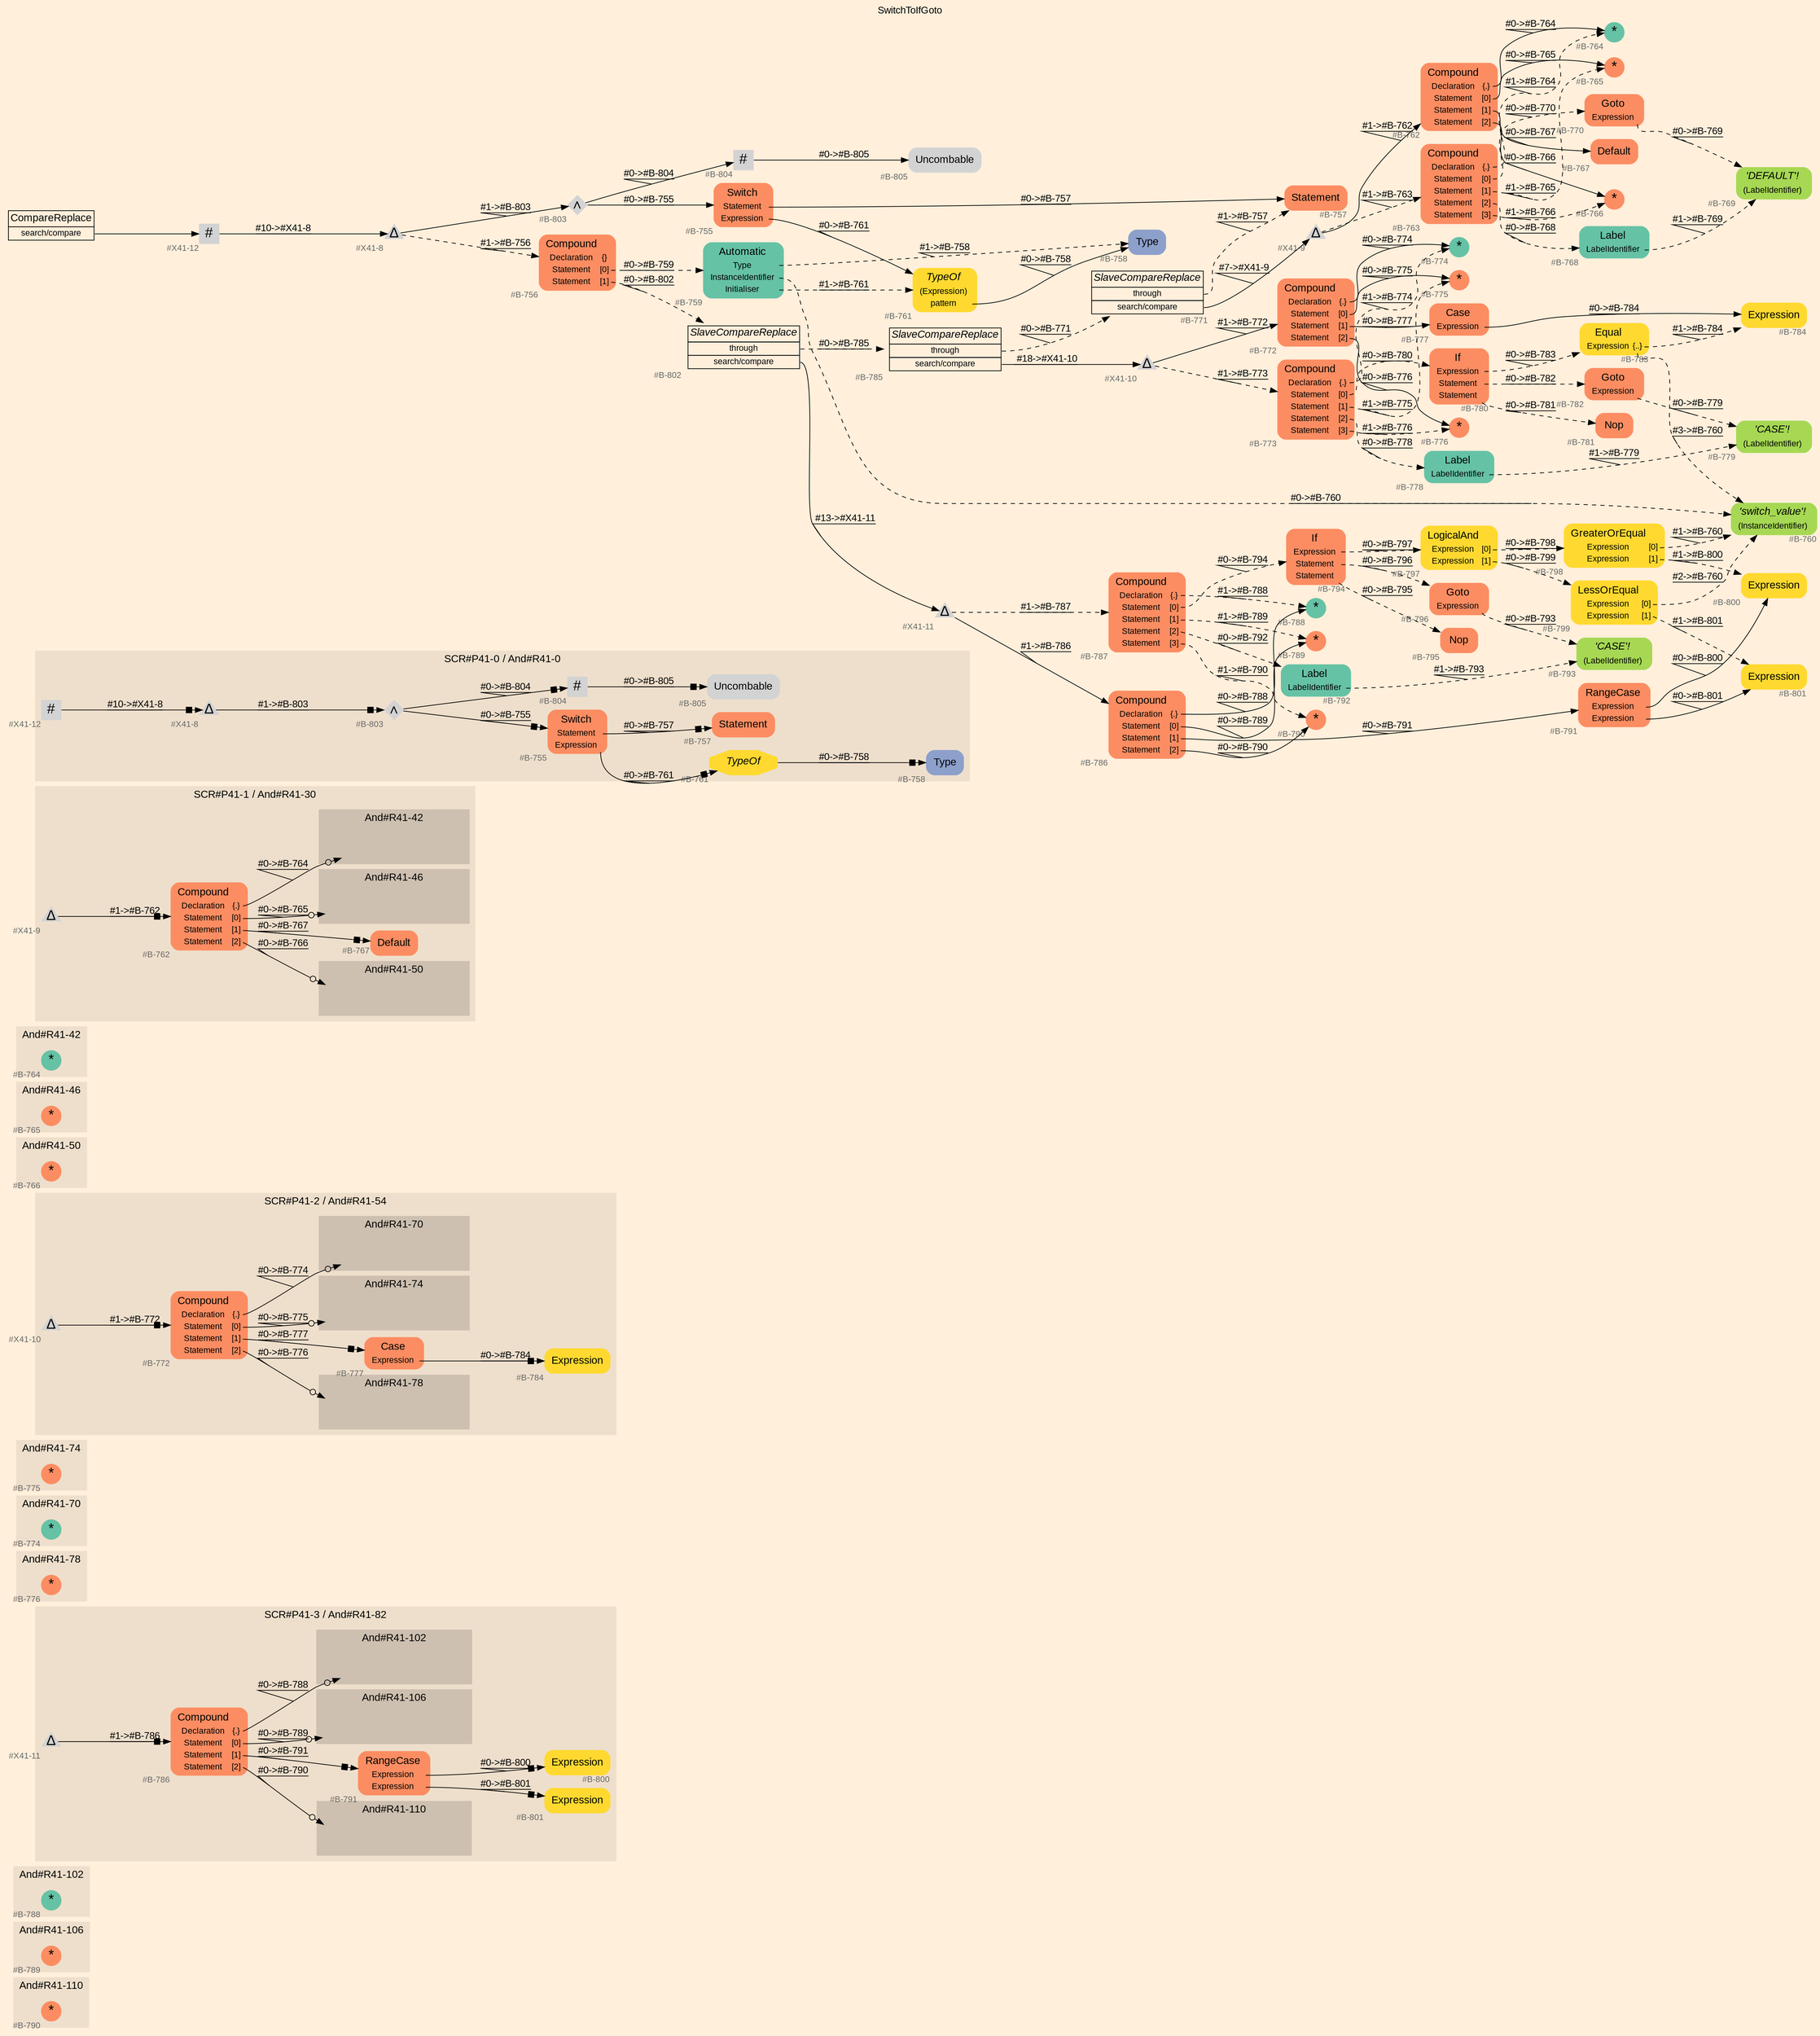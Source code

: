 digraph "SwitchToIfGoto" {
label = "SwitchToIfGoto"
labelloc = t
graph [
    rankdir = "LR"
    ranksep = 0.3
    bgcolor = antiquewhite1
    color = black
    fontcolor = black
    fontname = "Arial"
];
node [
    fontname = "Arial"
];
edge [
    fontname = "Arial"
];

// -------------------- figure And#R41-110 --------------------
// -------- region And#R41-110 ----------
subgraph "clusterAnd#R41-110" {
    label = "And#R41-110"
    style = "filled"
    color = antiquewhite2
    fontsize = "15"
    // -------- block And#R41-110/#B-790 ----------
    "And#R41-110/#B-790" [
        fillcolor = "/set28/2"
        xlabel = "#B-790"
        fontsize = "12"
        fontcolor = grey40
        shape = "circle"
        label = <<FONT COLOR="black" POINT-SIZE="20">*</FONT>>
        style = "filled"
        penwidth = 0.0
        fixedsize = true
        width = 0.4
        height = 0.4
    ];
    
}


// -------------------- figure And#R41-106 --------------------
// -------- region And#R41-106 ----------
subgraph "clusterAnd#R41-106" {
    label = "And#R41-106"
    style = "filled"
    color = antiquewhite2
    fontsize = "15"
    // -------- block And#R41-106/#B-789 ----------
    "And#R41-106/#B-789" [
        fillcolor = "/set28/2"
        xlabel = "#B-789"
        fontsize = "12"
        fontcolor = grey40
        shape = "circle"
        label = <<FONT COLOR="black" POINT-SIZE="20">*</FONT>>
        style = "filled"
        penwidth = 0.0
        fixedsize = true
        width = 0.4
        height = 0.4
    ];
    
}


// -------------------- figure And#R41-102 --------------------
// -------- region And#R41-102 ----------
subgraph "clusterAnd#R41-102" {
    label = "And#R41-102"
    style = "filled"
    color = antiquewhite2
    fontsize = "15"
    // -------- block And#R41-102/#B-788 ----------
    "And#R41-102/#B-788" [
        fillcolor = "/set28/1"
        xlabel = "#B-788"
        fontsize = "12"
        fontcolor = grey40
        shape = "circle"
        label = <<FONT COLOR="black" POINT-SIZE="20">*</FONT>>
        style = "filled"
        penwidth = 0.0
        fixedsize = true
        width = 0.4
        height = 0.4
    ];
    
}


// -------------------- figure And#R41-82 --------------------
// -------- region And#R41-82 ----------
subgraph "clusterAnd#R41-82" {
    label = "SCR#P41-3 / And#R41-82"
    style = "filled"
    color = antiquewhite2
    fontsize = "15"
    // -------- block And#R41-82/#B-786 ----------
    "And#R41-82/#B-786" [
        fillcolor = "/set28/2"
        xlabel = "#B-786"
        fontsize = "12"
        fontcolor = grey40
        shape = "plaintext"
        label = <<TABLE BORDER="0" CELLBORDER="0" CELLSPACING="0">
         <TR><TD><FONT COLOR="black" POINT-SIZE="15">Compound</FONT></TD></TR>
         <TR><TD><FONT COLOR="black" POINT-SIZE="12">Declaration</FONT></TD><TD PORT="port0"><FONT COLOR="black" POINT-SIZE="12">{.}</FONT></TD></TR>
         <TR><TD><FONT COLOR="black" POINT-SIZE="12">Statement</FONT></TD><TD PORT="port1"><FONT COLOR="black" POINT-SIZE="12">[0]</FONT></TD></TR>
         <TR><TD><FONT COLOR="black" POINT-SIZE="12">Statement</FONT></TD><TD PORT="port2"><FONT COLOR="black" POINT-SIZE="12">[1]</FONT></TD></TR>
         <TR><TD><FONT COLOR="black" POINT-SIZE="12">Statement</FONT></TD><TD PORT="port3"><FONT COLOR="black" POINT-SIZE="12">[2]</FONT></TD></TR>
        </TABLE>>
        style = "rounded,filled"
    ];
    
    // -------- block And#R41-82/#B-791 ----------
    "And#R41-82/#B-791" [
        fillcolor = "/set28/2"
        xlabel = "#B-791"
        fontsize = "12"
        fontcolor = grey40
        shape = "plaintext"
        label = <<TABLE BORDER="0" CELLBORDER="0" CELLSPACING="0">
         <TR><TD><FONT COLOR="black" POINT-SIZE="15">RangeCase</FONT></TD></TR>
         <TR><TD><FONT COLOR="black" POINT-SIZE="12">Expression</FONT></TD><TD PORT="port0"></TD></TR>
         <TR><TD><FONT COLOR="black" POINT-SIZE="12">Expression</FONT></TD><TD PORT="port1"></TD></TR>
        </TABLE>>
        style = "rounded,filled"
    ];
    
    // -------- block And#R41-82/#B-800 ----------
    "And#R41-82/#B-800" [
        fillcolor = "/set28/6"
        xlabel = "#B-800"
        fontsize = "12"
        fontcolor = grey40
        shape = "plaintext"
        label = <<TABLE BORDER="0" CELLBORDER="0" CELLSPACING="0">
         <TR><TD><FONT COLOR="black" POINT-SIZE="15">Expression</FONT></TD></TR>
        </TABLE>>
        style = "rounded,filled"
    ];
    
    // -------- block And#R41-82/#B-801 ----------
    "And#R41-82/#B-801" [
        fillcolor = "/set28/6"
        xlabel = "#B-801"
        fontsize = "12"
        fontcolor = grey40
        shape = "plaintext"
        label = <<TABLE BORDER="0" CELLBORDER="0" CELLSPACING="0">
         <TR><TD><FONT COLOR="black" POINT-SIZE="15">Expression</FONT></TD></TR>
        </TABLE>>
        style = "rounded,filled"
    ];
    
    // -------- block And#R41-82/#X41-11 ----------
    "And#R41-82/#X41-11" [
        xlabel = "#X41-11"
        fontsize = "12"
        fontcolor = grey40
        shape = "triangle"
        label = <<FONT COLOR="black" POINT-SIZE="20">Δ</FONT>>
        style = "filled"
        penwidth = 0.0
        fixedsize = true
        width = 0.4
        height = 0.4
    ];
    
    // -------- region And#R41-82/And#R41-102 ----------
    subgraph "clusterAnd#R41-82/And#R41-102" {
        label = "And#R41-102"
        style = "filled"
        color = antiquewhite3
        fontsize = "15"
        // -------- block And#R41-82/And#R41-102/#B-788 ----------
        "And#R41-82/And#R41-102/#B-788" [
            fillcolor = "/set28/1"
            xlabel = "#B-788"
            fontsize = "12"
            fontcolor = grey40
            shape = "none"
            style = "invisible"
        ];
        
    }
    
    // -------- region And#R41-82/And#R41-106 ----------
    subgraph "clusterAnd#R41-82/And#R41-106" {
        label = "And#R41-106"
        style = "filled"
        color = antiquewhite3
        fontsize = "15"
        // -------- block And#R41-82/And#R41-106/#B-789 ----------
        "And#R41-82/And#R41-106/#B-789" [
            fillcolor = "/set28/2"
            xlabel = "#B-789"
            fontsize = "12"
            fontcolor = grey40
            shape = "none"
            style = "invisible"
        ];
        
    }
    
    // -------- region And#R41-82/And#R41-110 ----------
    subgraph "clusterAnd#R41-82/And#R41-110" {
        label = "And#R41-110"
        style = "filled"
        color = antiquewhite3
        fontsize = "15"
        // -------- block And#R41-82/And#R41-110/#B-790 ----------
        "And#R41-82/And#R41-110/#B-790" [
            fillcolor = "/set28/2"
            xlabel = "#B-790"
            fontsize = "12"
            fontcolor = grey40
            shape = "none"
            style = "invisible"
        ];
        
    }
    
}

"And#R41-82/#B-786":port0 -> "And#R41-82/And#R41-102/#B-788" [
    arrowhead="normalnoneodot"
    label = "#0-&gt;#B-788"
    decorate = true
    color = black
    fontcolor = black
];

"And#R41-82/#B-786":port1 -> "And#R41-82/And#R41-106/#B-789" [
    arrowhead="normalnoneodot"
    label = "#0-&gt;#B-789"
    decorate = true
    color = black
    fontcolor = black
];

"And#R41-82/#B-786":port2 -> "And#R41-82/#B-791" [
    arrowhead="normalnonebox"
    label = "#0-&gt;#B-791"
    decorate = true
    color = black
    fontcolor = black
];

"And#R41-82/#B-786":port3 -> "And#R41-82/And#R41-110/#B-790" [
    arrowhead="normalnoneodot"
    label = "#0-&gt;#B-790"
    decorate = true
    color = black
    fontcolor = black
];

"And#R41-82/#B-791":port0 -> "And#R41-82/#B-800" [
    arrowhead="normalnonebox"
    label = "#0-&gt;#B-800"
    decorate = true
    color = black
    fontcolor = black
];

"And#R41-82/#B-791":port1 -> "And#R41-82/#B-801" [
    arrowhead="normalnonebox"
    label = "#0-&gt;#B-801"
    decorate = true
    color = black
    fontcolor = black
];

"And#R41-82/#X41-11" -> "And#R41-82/#B-786" [
    arrowhead="normalnonebox"
    label = "#1-&gt;#B-786"
    decorate = true
    color = black
    fontcolor = black
];


// -------------------- figure And#R41-78 --------------------
// -------- region And#R41-78 ----------
subgraph "clusterAnd#R41-78" {
    label = "And#R41-78"
    style = "filled"
    color = antiquewhite2
    fontsize = "15"
    // -------- block And#R41-78/#B-776 ----------
    "And#R41-78/#B-776" [
        fillcolor = "/set28/2"
        xlabel = "#B-776"
        fontsize = "12"
        fontcolor = grey40
        shape = "circle"
        label = <<FONT COLOR="black" POINT-SIZE="20">*</FONT>>
        style = "filled"
        penwidth = 0.0
        fixedsize = true
        width = 0.4
        height = 0.4
    ];
    
}


// -------------------- figure And#R41-70 --------------------
// -------- region And#R41-70 ----------
subgraph "clusterAnd#R41-70" {
    label = "And#R41-70"
    style = "filled"
    color = antiquewhite2
    fontsize = "15"
    // -------- block And#R41-70/#B-774 ----------
    "And#R41-70/#B-774" [
        fillcolor = "/set28/1"
        xlabel = "#B-774"
        fontsize = "12"
        fontcolor = grey40
        shape = "circle"
        label = <<FONT COLOR="black" POINT-SIZE="20">*</FONT>>
        style = "filled"
        penwidth = 0.0
        fixedsize = true
        width = 0.4
        height = 0.4
    ];
    
}


// -------------------- figure And#R41-74 --------------------
// -------- region And#R41-74 ----------
subgraph "clusterAnd#R41-74" {
    label = "And#R41-74"
    style = "filled"
    color = antiquewhite2
    fontsize = "15"
    // -------- block And#R41-74/#B-775 ----------
    "And#R41-74/#B-775" [
        fillcolor = "/set28/2"
        xlabel = "#B-775"
        fontsize = "12"
        fontcolor = grey40
        shape = "circle"
        label = <<FONT COLOR="black" POINT-SIZE="20">*</FONT>>
        style = "filled"
        penwidth = 0.0
        fixedsize = true
        width = 0.4
        height = 0.4
    ];
    
}


// -------------------- figure And#R41-54 --------------------
// -------- region And#R41-54 ----------
subgraph "clusterAnd#R41-54" {
    label = "SCR#P41-2 / And#R41-54"
    style = "filled"
    color = antiquewhite2
    fontsize = "15"
    // -------- block And#R41-54/#B-772 ----------
    "And#R41-54/#B-772" [
        fillcolor = "/set28/2"
        xlabel = "#B-772"
        fontsize = "12"
        fontcolor = grey40
        shape = "plaintext"
        label = <<TABLE BORDER="0" CELLBORDER="0" CELLSPACING="0">
         <TR><TD><FONT COLOR="black" POINT-SIZE="15">Compound</FONT></TD></TR>
         <TR><TD><FONT COLOR="black" POINT-SIZE="12">Declaration</FONT></TD><TD PORT="port0"><FONT COLOR="black" POINT-SIZE="12">{.}</FONT></TD></TR>
         <TR><TD><FONT COLOR="black" POINT-SIZE="12">Statement</FONT></TD><TD PORT="port1"><FONT COLOR="black" POINT-SIZE="12">[0]</FONT></TD></TR>
         <TR><TD><FONT COLOR="black" POINT-SIZE="12">Statement</FONT></TD><TD PORT="port2"><FONT COLOR="black" POINT-SIZE="12">[1]</FONT></TD></TR>
         <TR><TD><FONT COLOR="black" POINT-SIZE="12">Statement</FONT></TD><TD PORT="port3"><FONT COLOR="black" POINT-SIZE="12">[2]</FONT></TD></TR>
        </TABLE>>
        style = "rounded,filled"
    ];
    
    // -------- block And#R41-54/#B-777 ----------
    "And#R41-54/#B-777" [
        fillcolor = "/set28/2"
        xlabel = "#B-777"
        fontsize = "12"
        fontcolor = grey40
        shape = "plaintext"
        label = <<TABLE BORDER="0" CELLBORDER="0" CELLSPACING="0">
         <TR><TD><FONT COLOR="black" POINT-SIZE="15">Case</FONT></TD></TR>
         <TR><TD><FONT COLOR="black" POINT-SIZE="12">Expression</FONT></TD><TD PORT="port0"></TD></TR>
        </TABLE>>
        style = "rounded,filled"
    ];
    
    // -------- block And#R41-54/#B-784 ----------
    "And#R41-54/#B-784" [
        fillcolor = "/set28/6"
        xlabel = "#B-784"
        fontsize = "12"
        fontcolor = grey40
        shape = "plaintext"
        label = <<TABLE BORDER="0" CELLBORDER="0" CELLSPACING="0">
         <TR><TD><FONT COLOR="black" POINT-SIZE="15">Expression</FONT></TD></TR>
        </TABLE>>
        style = "rounded,filled"
    ];
    
    // -------- block And#R41-54/#X41-10 ----------
    "And#R41-54/#X41-10" [
        xlabel = "#X41-10"
        fontsize = "12"
        fontcolor = grey40
        shape = "triangle"
        label = <<FONT COLOR="black" POINT-SIZE="20">Δ</FONT>>
        style = "filled"
        penwidth = 0.0
        fixedsize = true
        width = 0.4
        height = 0.4
    ];
    
    // -------- region And#R41-54/And#R41-74 ----------
    subgraph "clusterAnd#R41-54/And#R41-74" {
        label = "And#R41-74"
        style = "filled"
        color = antiquewhite3
        fontsize = "15"
        // -------- block And#R41-54/And#R41-74/#B-775 ----------
        "And#R41-54/And#R41-74/#B-775" [
            fillcolor = "/set28/2"
            xlabel = "#B-775"
            fontsize = "12"
            fontcolor = grey40
            shape = "none"
            style = "invisible"
        ];
        
    }
    
    // -------- region And#R41-54/And#R41-70 ----------
    subgraph "clusterAnd#R41-54/And#R41-70" {
        label = "And#R41-70"
        style = "filled"
        color = antiquewhite3
        fontsize = "15"
        // -------- block And#R41-54/And#R41-70/#B-774 ----------
        "And#R41-54/And#R41-70/#B-774" [
            fillcolor = "/set28/1"
            xlabel = "#B-774"
            fontsize = "12"
            fontcolor = grey40
            shape = "none"
            style = "invisible"
        ];
        
    }
    
    // -------- region And#R41-54/And#R41-78 ----------
    subgraph "clusterAnd#R41-54/And#R41-78" {
        label = "And#R41-78"
        style = "filled"
        color = antiquewhite3
        fontsize = "15"
        // -------- block And#R41-54/And#R41-78/#B-776 ----------
        "And#R41-54/And#R41-78/#B-776" [
            fillcolor = "/set28/2"
            xlabel = "#B-776"
            fontsize = "12"
            fontcolor = grey40
            shape = "none"
            style = "invisible"
        ];
        
    }
    
}

"And#R41-54/#B-772":port0 -> "And#R41-54/And#R41-70/#B-774" [
    arrowhead="normalnoneodot"
    label = "#0-&gt;#B-774"
    decorate = true
    color = black
    fontcolor = black
];

"And#R41-54/#B-772":port1 -> "And#R41-54/And#R41-74/#B-775" [
    arrowhead="normalnoneodot"
    label = "#0-&gt;#B-775"
    decorate = true
    color = black
    fontcolor = black
];

"And#R41-54/#B-772":port2 -> "And#R41-54/#B-777" [
    arrowhead="normalnonebox"
    label = "#0-&gt;#B-777"
    decorate = true
    color = black
    fontcolor = black
];

"And#R41-54/#B-772":port3 -> "And#R41-54/And#R41-78/#B-776" [
    arrowhead="normalnoneodot"
    label = "#0-&gt;#B-776"
    decorate = true
    color = black
    fontcolor = black
];

"And#R41-54/#B-777":port0 -> "And#R41-54/#B-784" [
    arrowhead="normalnonebox"
    label = "#0-&gt;#B-784"
    decorate = true
    color = black
    fontcolor = black
];

"And#R41-54/#X41-10" -> "And#R41-54/#B-772" [
    arrowhead="normalnonebox"
    label = "#1-&gt;#B-772"
    decorate = true
    color = black
    fontcolor = black
];


// -------------------- figure And#R41-50 --------------------
// -------- region And#R41-50 ----------
subgraph "clusterAnd#R41-50" {
    label = "And#R41-50"
    style = "filled"
    color = antiquewhite2
    fontsize = "15"
    // -------- block And#R41-50/#B-766 ----------
    "And#R41-50/#B-766" [
        fillcolor = "/set28/2"
        xlabel = "#B-766"
        fontsize = "12"
        fontcolor = grey40
        shape = "circle"
        label = <<FONT COLOR="black" POINT-SIZE="20">*</FONT>>
        style = "filled"
        penwidth = 0.0
        fixedsize = true
        width = 0.4
        height = 0.4
    ];
    
}


// -------------------- figure And#R41-46 --------------------
// -------- region And#R41-46 ----------
subgraph "clusterAnd#R41-46" {
    label = "And#R41-46"
    style = "filled"
    color = antiquewhite2
    fontsize = "15"
    // -------- block And#R41-46/#B-765 ----------
    "And#R41-46/#B-765" [
        fillcolor = "/set28/2"
        xlabel = "#B-765"
        fontsize = "12"
        fontcolor = grey40
        shape = "circle"
        label = <<FONT COLOR="black" POINT-SIZE="20">*</FONT>>
        style = "filled"
        penwidth = 0.0
        fixedsize = true
        width = 0.4
        height = 0.4
    ];
    
}


// -------------------- figure And#R41-42 --------------------
// -------- region And#R41-42 ----------
subgraph "clusterAnd#R41-42" {
    label = "And#R41-42"
    style = "filled"
    color = antiquewhite2
    fontsize = "15"
    // -------- block And#R41-42/#B-764 ----------
    "And#R41-42/#B-764" [
        fillcolor = "/set28/1"
        xlabel = "#B-764"
        fontsize = "12"
        fontcolor = grey40
        shape = "circle"
        label = <<FONT COLOR="black" POINT-SIZE="20">*</FONT>>
        style = "filled"
        penwidth = 0.0
        fixedsize = true
        width = 0.4
        height = 0.4
    ];
    
}


// -------------------- figure And#R41-30 --------------------
// -------- region And#R41-30 ----------
subgraph "clusterAnd#R41-30" {
    label = "SCR#P41-1 / And#R41-30"
    style = "filled"
    color = antiquewhite2
    fontsize = "15"
    // -------- block And#R41-30/#B-762 ----------
    "And#R41-30/#B-762" [
        fillcolor = "/set28/2"
        xlabel = "#B-762"
        fontsize = "12"
        fontcolor = grey40
        shape = "plaintext"
        label = <<TABLE BORDER="0" CELLBORDER="0" CELLSPACING="0">
         <TR><TD><FONT COLOR="black" POINT-SIZE="15">Compound</FONT></TD></TR>
         <TR><TD><FONT COLOR="black" POINT-SIZE="12">Declaration</FONT></TD><TD PORT="port0"><FONT COLOR="black" POINT-SIZE="12">{.}</FONT></TD></TR>
         <TR><TD><FONT COLOR="black" POINT-SIZE="12">Statement</FONT></TD><TD PORT="port1"><FONT COLOR="black" POINT-SIZE="12">[0]</FONT></TD></TR>
         <TR><TD><FONT COLOR="black" POINT-SIZE="12">Statement</FONT></TD><TD PORT="port2"><FONT COLOR="black" POINT-SIZE="12">[1]</FONT></TD></TR>
         <TR><TD><FONT COLOR="black" POINT-SIZE="12">Statement</FONT></TD><TD PORT="port3"><FONT COLOR="black" POINT-SIZE="12">[2]</FONT></TD></TR>
        </TABLE>>
        style = "rounded,filled"
    ];
    
    // -------- block And#R41-30/#B-767 ----------
    "And#R41-30/#B-767" [
        fillcolor = "/set28/2"
        xlabel = "#B-767"
        fontsize = "12"
        fontcolor = grey40
        shape = "plaintext"
        label = <<TABLE BORDER="0" CELLBORDER="0" CELLSPACING="0">
         <TR><TD><FONT COLOR="black" POINT-SIZE="15">Default</FONT></TD></TR>
        </TABLE>>
        style = "rounded,filled"
    ];
    
    // -------- block And#R41-30/#X41-9 ----------
    "And#R41-30/#X41-9" [
        xlabel = "#X41-9"
        fontsize = "12"
        fontcolor = grey40
        shape = "triangle"
        label = <<FONT COLOR="black" POINT-SIZE="20">Δ</FONT>>
        style = "filled"
        penwidth = 0.0
        fixedsize = true
        width = 0.4
        height = 0.4
    ];
    
    // -------- region And#R41-30/And#R41-42 ----------
    subgraph "clusterAnd#R41-30/And#R41-42" {
        label = "And#R41-42"
        style = "filled"
        color = antiquewhite3
        fontsize = "15"
        // -------- block And#R41-30/And#R41-42/#B-764 ----------
        "And#R41-30/And#R41-42/#B-764" [
            fillcolor = "/set28/1"
            xlabel = "#B-764"
            fontsize = "12"
            fontcolor = grey40
            shape = "none"
            style = "invisible"
        ];
        
    }
    
    // -------- region And#R41-30/And#R41-46 ----------
    subgraph "clusterAnd#R41-30/And#R41-46" {
        label = "And#R41-46"
        style = "filled"
        color = antiquewhite3
        fontsize = "15"
        // -------- block And#R41-30/And#R41-46/#B-765 ----------
        "And#R41-30/And#R41-46/#B-765" [
            fillcolor = "/set28/2"
            xlabel = "#B-765"
            fontsize = "12"
            fontcolor = grey40
            shape = "none"
            style = "invisible"
        ];
        
    }
    
    // -------- region And#R41-30/And#R41-50 ----------
    subgraph "clusterAnd#R41-30/And#R41-50" {
        label = "And#R41-50"
        style = "filled"
        color = antiquewhite3
        fontsize = "15"
        // -------- block And#R41-30/And#R41-50/#B-766 ----------
        "And#R41-30/And#R41-50/#B-766" [
            fillcolor = "/set28/2"
            xlabel = "#B-766"
            fontsize = "12"
            fontcolor = grey40
            shape = "none"
            style = "invisible"
        ];
        
    }
    
}

"And#R41-30/#B-762":port0 -> "And#R41-30/And#R41-42/#B-764" [
    arrowhead="normalnoneodot"
    label = "#0-&gt;#B-764"
    decorate = true
    color = black
    fontcolor = black
];

"And#R41-30/#B-762":port1 -> "And#R41-30/And#R41-46/#B-765" [
    arrowhead="normalnoneodot"
    label = "#0-&gt;#B-765"
    decorate = true
    color = black
    fontcolor = black
];

"And#R41-30/#B-762":port2 -> "And#R41-30/#B-767" [
    arrowhead="normalnonebox"
    label = "#0-&gt;#B-767"
    decorate = true
    color = black
    fontcolor = black
];

"And#R41-30/#B-762":port3 -> "And#R41-30/And#R41-50/#B-766" [
    arrowhead="normalnoneodot"
    label = "#0-&gt;#B-766"
    decorate = true
    color = black
    fontcolor = black
];

"And#R41-30/#X41-9" -> "And#R41-30/#B-762" [
    arrowhead="normalnonebox"
    label = "#1-&gt;#B-762"
    decorate = true
    color = black
    fontcolor = black
];


// -------------------- figure And#R41-0 --------------------
// -------- region And#R41-0 ----------
subgraph "clusterAnd#R41-0" {
    label = "SCR#P41-0 / And#R41-0"
    style = "filled"
    color = antiquewhite2
    fontsize = "15"
    // -------- block And#R41-0/#B-755 ----------
    "And#R41-0/#B-755" [
        fillcolor = "/set28/2"
        xlabel = "#B-755"
        fontsize = "12"
        fontcolor = grey40
        shape = "plaintext"
        label = <<TABLE BORDER="0" CELLBORDER="0" CELLSPACING="0">
         <TR><TD><FONT COLOR="black" POINT-SIZE="15">Switch</FONT></TD></TR>
         <TR><TD><FONT COLOR="black" POINT-SIZE="12">Statement</FONT></TD><TD PORT="port0"></TD></TR>
         <TR><TD><FONT COLOR="black" POINT-SIZE="12">Expression</FONT></TD><TD PORT="port1"></TD></TR>
        </TABLE>>
        style = "rounded,filled"
    ];
    
    // -------- block And#R41-0/#B-757 ----------
    "And#R41-0/#B-757" [
        fillcolor = "/set28/2"
        xlabel = "#B-757"
        fontsize = "12"
        fontcolor = grey40
        shape = "plaintext"
        label = <<TABLE BORDER="0" CELLBORDER="0" CELLSPACING="0">
         <TR><TD><FONT COLOR="black" POINT-SIZE="15">Statement</FONT></TD></TR>
        </TABLE>>
        style = "rounded,filled"
    ];
    
    // -------- block And#R41-0/#B-758 ----------
    "And#R41-0/#B-758" [
        fillcolor = "/set28/3"
        xlabel = "#B-758"
        fontsize = "12"
        fontcolor = grey40
        shape = "plaintext"
        label = <<TABLE BORDER="0" CELLBORDER="0" CELLSPACING="0">
         <TR><TD><FONT COLOR="black" POINT-SIZE="15">Type</FONT></TD></TR>
        </TABLE>>
        style = "rounded,filled"
    ];
    
    // -------- block And#R41-0/#B-761 ----------
    "And#R41-0/#B-761" [
        fillcolor = "/set28/6"
        xlabel = "#B-761"
        fontsize = "12"
        fontcolor = grey40
        shape = "octagon"
        label = <<FONT COLOR="black" POINT-SIZE="15"><I>TypeOf</I></FONT>>
        style = "filled"
        penwidth = 0.0
    ];
    
    // -------- block And#R41-0/#B-803 ----------
    "And#R41-0/#B-803" [
        xlabel = "#B-803"
        fontsize = "12"
        fontcolor = grey40
        shape = "diamond"
        label = <<FONT COLOR="black" POINT-SIZE="20">∧</FONT>>
        style = "filled"
        penwidth = 0.0
        fixedsize = true
        width = 0.4
        height = 0.4
    ];
    
    // -------- block And#R41-0/#B-804 ----------
    "And#R41-0/#B-804" [
        xlabel = "#B-804"
        fontsize = "12"
        fontcolor = grey40
        shape = "square"
        label = <<FONT COLOR="black" POINT-SIZE="20">#</FONT>>
        style = "filled"
        penwidth = 0.0
        fixedsize = true
        width = 0.4
        height = 0.4
    ];
    
    // -------- block And#R41-0/#B-805 ----------
    "And#R41-0/#B-805" [
        xlabel = "#B-805"
        fontsize = "12"
        fontcolor = grey40
        shape = "plaintext"
        label = <<TABLE BORDER="0" CELLBORDER="0" CELLSPACING="0">
         <TR><TD><FONT COLOR="black" POINT-SIZE="15">Uncombable</FONT></TD></TR>
        </TABLE>>
        style = "rounded,filled"
    ];
    
    // -------- block And#R41-0/#X41-8 ----------
    "And#R41-0/#X41-8" [
        xlabel = "#X41-8"
        fontsize = "12"
        fontcolor = grey40
        shape = "triangle"
        label = <<FONT COLOR="black" POINT-SIZE="20">Δ</FONT>>
        style = "filled"
        penwidth = 0.0
        fixedsize = true
        width = 0.4
        height = 0.4
    ];
    
    // -------- block And#R41-0/#X41-12 ----------
    "And#R41-0/#X41-12" [
        xlabel = "#X41-12"
        fontsize = "12"
        fontcolor = grey40
        shape = "square"
        label = <<FONT COLOR="black" POINT-SIZE="20">#</FONT>>
        style = "filled"
        penwidth = 0.0
        fixedsize = true
        width = 0.4
        height = 0.4
    ];
    
}

"And#R41-0/#B-755":port0 -> "And#R41-0/#B-757" [
    arrowhead="normalnonebox"
    label = "#0-&gt;#B-757"
    decorate = true
    color = black
    fontcolor = black
];

"And#R41-0/#B-755":port1 -> "And#R41-0/#B-761" [
    arrowhead="normalnonebox"
    label = "#0-&gt;#B-761"
    decorate = true
    color = black
    fontcolor = black
];

"And#R41-0/#B-761" -> "And#R41-0/#B-758" [
    arrowhead="normalnonebox"
    label = "#0-&gt;#B-758"
    decorate = true
    color = black
    fontcolor = black
];

"And#R41-0/#B-803" -> "And#R41-0/#B-755" [
    arrowhead="normalnonebox"
    label = "#0-&gt;#B-755"
    decorate = true
    color = black
    fontcolor = black
];

"And#R41-0/#B-803" -> "And#R41-0/#B-804" [
    arrowhead="normalnonebox"
    label = "#0-&gt;#B-804"
    decorate = true
    color = black
    fontcolor = black
];

"And#R41-0/#B-804" -> "And#R41-0/#B-805" [
    arrowhead="normalnonebox"
    label = "#0-&gt;#B-805"
    decorate = true
    color = black
    fontcolor = black
];

"And#R41-0/#X41-8" -> "And#R41-0/#B-803" [
    arrowhead="normalnonebox"
    label = "#1-&gt;#B-803"
    decorate = true
    color = black
    fontcolor = black
];

"And#R41-0/#X41-12" -> "And#R41-0/#X41-8" [
    arrowhead="normalnonebox"
    label = "#10-&gt;#X41-8"
    decorate = true
    color = black
    fontcolor = black
];


// -------------------- transformation figure --------------------
// -------- block CR#X41-13 ----------
"CR#X41-13" [
    fillcolor = antiquewhite1
    fontsize = "12"
    fontcolor = grey40
    shape = "plaintext"
    label = <<TABLE BORDER="0" CELLBORDER="1" CELLSPACING="0">
     <TR><TD><FONT COLOR="black" POINT-SIZE="15">CompareReplace</FONT></TD></TR>
     <TR><TD PORT="port0"><FONT COLOR="black" POINT-SIZE="12">search/compare</FONT></TD></TR>
    </TABLE>>
    style = "filled"
    color = black
];

// -------- block #X41-12 ----------
"#X41-12" [
    xlabel = "#X41-12"
    fontsize = "12"
    fontcolor = grey40
    shape = "square"
    label = <<FONT COLOR="black" POINT-SIZE="20">#</FONT>>
    style = "filled"
    penwidth = 0.0
    fixedsize = true
    width = 0.4
    height = 0.4
];

// -------- block #X41-8 ----------
"#X41-8" [
    xlabel = "#X41-8"
    fontsize = "12"
    fontcolor = grey40
    shape = "triangle"
    label = <<FONT COLOR="black" POINT-SIZE="20">Δ</FONT>>
    style = "filled"
    penwidth = 0.0
    fixedsize = true
    width = 0.4
    height = 0.4
];

// -------- block #B-803 ----------
"#B-803" [
    xlabel = "#B-803"
    fontsize = "12"
    fontcolor = grey40
    shape = "diamond"
    label = <<FONT COLOR="black" POINT-SIZE="20">∧</FONT>>
    style = "filled"
    penwidth = 0.0
    fixedsize = true
    width = 0.4
    height = 0.4
];

// -------- block #B-755 ----------
"#B-755" [
    fillcolor = "/set28/2"
    xlabel = "#B-755"
    fontsize = "12"
    fontcolor = grey40
    shape = "plaintext"
    label = <<TABLE BORDER="0" CELLBORDER="0" CELLSPACING="0">
     <TR><TD><FONT COLOR="black" POINT-SIZE="15">Switch</FONT></TD></TR>
     <TR><TD><FONT COLOR="black" POINT-SIZE="12">Statement</FONT></TD><TD PORT="port0"></TD></TR>
     <TR><TD><FONT COLOR="black" POINT-SIZE="12">Expression</FONT></TD><TD PORT="port1"></TD></TR>
    </TABLE>>
    style = "rounded,filled"
];

// -------- block #B-757 ----------
"#B-757" [
    fillcolor = "/set28/2"
    xlabel = "#B-757"
    fontsize = "12"
    fontcolor = grey40
    shape = "plaintext"
    label = <<TABLE BORDER="0" CELLBORDER="0" CELLSPACING="0">
     <TR><TD><FONT COLOR="black" POINT-SIZE="15">Statement</FONT></TD></TR>
    </TABLE>>
    style = "rounded,filled"
];

// -------- block #B-761 ----------
"#B-761" [
    fillcolor = "/set28/6"
    xlabel = "#B-761"
    fontsize = "12"
    fontcolor = grey40
    shape = "plaintext"
    label = <<TABLE BORDER="0" CELLBORDER="0" CELLSPACING="0">
     <TR><TD><FONT COLOR="black" POINT-SIZE="15"><I>TypeOf</I></FONT></TD></TR>
     <TR><TD><FONT COLOR="black" POINT-SIZE="12">(Expression)</FONT></TD><TD PORT="port0"></TD></TR>
     <TR><TD><FONT COLOR="black" POINT-SIZE="12">pattern</FONT></TD><TD PORT="port1"></TD></TR>
    </TABLE>>
    style = "rounded,filled"
];

// -------- block #B-758 ----------
"#B-758" [
    fillcolor = "/set28/3"
    xlabel = "#B-758"
    fontsize = "12"
    fontcolor = grey40
    shape = "plaintext"
    label = <<TABLE BORDER="0" CELLBORDER="0" CELLSPACING="0">
     <TR><TD><FONT COLOR="black" POINT-SIZE="15">Type</FONT></TD></TR>
    </TABLE>>
    style = "rounded,filled"
];

// -------- block #B-804 ----------
"#B-804" [
    xlabel = "#B-804"
    fontsize = "12"
    fontcolor = grey40
    shape = "square"
    label = <<FONT COLOR="black" POINT-SIZE="20">#</FONT>>
    style = "filled"
    penwidth = 0.0
    fixedsize = true
    width = 0.4
    height = 0.4
];

// -------- block #B-805 ----------
"#B-805" [
    xlabel = "#B-805"
    fontsize = "12"
    fontcolor = grey40
    shape = "plaintext"
    label = <<TABLE BORDER="0" CELLBORDER="0" CELLSPACING="0">
     <TR><TD><FONT COLOR="black" POINT-SIZE="15">Uncombable</FONT></TD></TR>
    </TABLE>>
    style = "rounded,filled"
];

// -------- block #B-756 ----------
"#B-756" [
    fillcolor = "/set28/2"
    xlabel = "#B-756"
    fontsize = "12"
    fontcolor = grey40
    shape = "plaintext"
    label = <<TABLE BORDER="0" CELLBORDER="0" CELLSPACING="0">
     <TR><TD><FONT COLOR="black" POINT-SIZE="15">Compound</FONT></TD></TR>
     <TR><TD><FONT COLOR="black" POINT-SIZE="12">Declaration</FONT></TD><TD PORT="port0"><FONT COLOR="black" POINT-SIZE="12">{}</FONT></TD></TR>
     <TR><TD><FONT COLOR="black" POINT-SIZE="12">Statement</FONT></TD><TD PORT="port1"><FONT COLOR="black" POINT-SIZE="12">[0]</FONT></TD></TR>
     <TR><TD><FONT COLOR="black" POINT-SIZE="12">Statement</FONT></TD><TD PORT="port2"><FONT COLOR="black" POINT-SIZE="12">[1]</FONT></TD></TR>
    </TABLE>>
    style = "rounded,filled"
];

// -------- block #B-759 ----------
"#B-759" [
    fillcolor = "/set28/1"
    xlabel = "#B-759"
    fontsize = "12"
    fontcolor = grey40
    shape = "plaintext"
    label = <<TABLE BORDER="0" CELLBORDER="0" CELLSPACING="0">
     <TR><TD><FONT COLOR="black" POINT-SIZE="15">Automatic</FONT></TD></TR>
     <TR><TD><FONT COLOR="black" POINT-SIZE="12">Type</FONT></TD><TD PORT="port0"></TD></TR>
     <TR><TD><FONT COLOR="black" POINT-SIZE="12">InstanceIdentifier</FONT></TD><TD PORT="port1"></TD></TR>
     <TR><TD><FONT COLOR="black" POINT-SIZE="12">Initialiser</FONT></TD><TD PORT="port2"></TD></TR>
    </TABLE>>
    style = "rounded,filled"
];

// -------- block #B-760 ----------
"#B-760" [
    fillcolor = "/set28/5"
    xlabel = "#B-760"
    fontsize = "12"
    fontcolor = grey40
    shape = "plaintext"
    label = <<TABLE BORDER="0" CELLBORDER="0" CELLSPACING="0">
     <TR><TD><FONT COLOR="black" POINT-SIZE="15"><I>'switch_value'!</I></FONT></TD></TR>
     <TR><TD><FONT COLOR="black" POINT-SIZE="12">(InstanceIdentifier)</FONT></TD><TD PORT="port0"></TD></TR>
    </TABLE>>
    style = "rounded,filled"
];

// -------- block #B-802 ----------
"#B-802" [
    fillcolor = antiquewhite1
    xlabel = "#B-802"
    fontsize = "12"
    fontcolor = grey40
    shape = "plaintext"
    label = <<TABLE BORDER="0" CELLBORDER="1" CELLSPACING="0">
     <TR><TD><FONT COLOR="black" POINT-SIZE="15"><I>SlaveCompareReplace</I></FONT></TD></TR>
     <TR><TD PORT="port0"><FONT COLOR="black" POINT-SIZE="12">through</FONT></TD></TR>
     <TR><TD PORT="port1"><FONT COLOR="black" POINT-SIZE="12">search/compare</FONT></TD></TR>
    </TABLE>>
    style = "filled"
    color = black
];

// -------- block #B-785 ----------
"#B-785" [
    fillcolor = antiquewhite1
    xlabel = "#B-785"
    fontsize = "12"
    fontcolor = grey40
    shape = "plaintext"
    label = <<TABLE BORDER="0" CELLBORDER="1" CELLSPACING="0">
     <TR><TD><FONT COLOR="black" POINT-SIZE="15"><I>SlaveCompareReplace</I></FONT></TD></TR>
     <TR><TD PORT="port0"><FONT COLOR="black" POINT-SIZE="12">through</FONT></TD></TR>
     <TR><TD PORT="port1"><FONT COLOR="black" POINT-SIZE="12">search/compare</FONT></TD></TR>
    </TABLE>>
    style = "filled"
    color = black
];

// -------- block #B-771 ----------
"#B-771" [
    fillcolor = antiquewhite1
    xlabel = "#B-771"
    fontsize = "12"
    fontcolor = grey40
    shape = "plaintext"
    label = <<TABLE BORDER="0" CELLBORDER="1" CELLSPACING="0">
     <TR><TD><FONT COLOR="black" POINT-SIZE="15"><I>SlaveCompareReplace</I></FONT></TD></TR>
     <TR><TD PORT="port0"><FONT COLOR="black" POINT-SIZE="12">through</FONT></TD></TR>
     <TR><TD PORT="port1"><FONT COLOR="black" POINT-SIZE="12">search/compare</FONT></TD></TR>
    </TABLE>>
    style = "filled"
    color = black
];

// -------- block #X41-9 ----------
"#X41-9" [
    xlabel = "#X41-9"
    fontsize = "12"
    fontcolor = grey40
    shape = "triangle"
    label = <<FONT COLOR="black" POINT-SIZE="20">Δ</FONT>>
    style = "filled"
    penwidth = 0.0
    fixedsize = true
    width = 0.4
    height = 0.4
];

// -------- block #B-762 ----------
"#B-762" [
    fillcolor = "/set28/2"
    xlabel = "#B-762"
    fontsize = "12"
    fontcolor = grey40
    shape = "plaintext"
    label = <<TABLE BORDER="0" CELLBORDER="0" CELLSPACING="0">
     <TR><TD><FONT COLOR="black" POINT-SIZE="15">Compound</FONT></TD></TR>
     <TR><TD><FONT COLOR="black" POINT-SIZE="12">Declaration</FONT></TD><TD PORT="port0"><FONT COLOR="black" POINT-SIZE="12">{.}</FONT></TD></TR>
     <TR><TD><FONT COLOR="black" POINT-SIZE="12">Statement</FONT></TD><TD PORT="port1"><FONT COLOR="black" POINT-SIZE="12">[0]</FONT></TD></TR>
     <TR><TD><FONT COLOR="black" POINT-SIZE="12">Statement</FONT></TD><TD PORT="port2"><FONT COLOR="black" POINT-SIZE="12">[1]</FONT></TD></TR>
     <TR><TD><FONT COLOR="black" POINT-SIZE="12">Statement</FONT></TD><TD PORT="port3"><FONT COLOR="black" POINT-SIZE="12">[2]</FONT></TD></TR>
    </TABLE>>
    style = "rounded,filled"
];

// -------- block #B-764 ----------
"#B-764" [
    fillcolor = "/set28/1"
    xlabel = "#B-764"
    fontsize = "12"
    fontcolor = grey40
    shape = "circle"
    label = <<FONT COLOR="black" POINT-SIZE="20">*</FONT>>
    style = "filled"
    penwidth = 0.0
    fixedsize = true
    width = 0.4
    height = 0.4
];

// -------- block #B-765 ----------
"#B-765" [
    fillcolor = "/set28/2"
    xlabel = "#B-765"
    fontsize = "12"
    fontcolor = grey40
    shape = "circle"
    label = <<FONT COLOR="black" POINT-SIZE="20">*</FONT>>
    style = "filled"
    penwidth = 0.0
    fixedsize = true
    width = 0.4
    height = 0.4
];

// -------- block #B-767 ----------
"#B-767" [
    fillcolor = "/set28/2"
    xlabel = "#B-767"
    fontsize = "12"
    fontcolor = grey40
    shape = "plaintext"
    label = <<TABLE BORDER="0" CELLBORDER="0" CELLSPACING="0">
     <TR><TD><FONT COLOR="black" POINT-SIZE="15">Default</FONT></TD></TR>
    </TABLE>>
    style = "rounded,filled"
];

// -------- block #B-766 ----------
"#B-766" [
    fillcolor = "/set28/2"
    xlabel = "#B-766"
    fontsize = "12"
    fontcolor = grey40
    shape = "circle"
    label = <<FONT COLOR="black" POINT-SIZE="20">*</FONT>>
    style = "filled"
    penwidth = 0.0
    fixedsize = true
    width = 0.4
    height = 0.4
];

// -------- block #B-763 ----------
"#B-763" [
    fillcolor = "/set28/2"
    xlabel = "#B-763"
    fontsize = "12"
    fontcolor = grey40
    shape = "plaintext"
    label = <<TABLE BORDER="0" CELLBORDER="0" CELLSPACING="0">
     <TR><TD><FONT COLOR="black" POINT-SIZE="15">Compound</FONT></TD></TR>
     <TR><TD><FONT COLOR="black" POINT-SIZE="12">Declaration</FONT></TD><TD PORT="port0"><FONT COLOR="black" POINT-SIZE="12">{.}</FONT></TD></TR>
     <TR><TD><FONT COLOR="black" POINT-SIZE="12">Statement</FONT></TD><TD PORT="port1"><FONT COLOR="black" POINT-SIZE="12">[0]</FONT></TD></TR>
     <TR><TD><FONT COLOR="black" POINT-SIZE="12">Statement</FONT></TD><TD PORT="port2"><FONT COLOR="black" POINT-SIZE="12">[1]</FONT></TD></TR>
     <TR><TD><FONT COLOR="black" POINT-SIZE="12">Statement</FONT></TD><TD PORT="port3"><FONT COLOR="black" POINT-SIZE="12">[2]</FONT></TD></TR>
     <TR><TD><FONT COLOR="black" POINT-SIZE="12">Statement</FONT></TD><TD PORT="port4"><FONT COLOR="black" POINT-SIZE="12">[3]</FONT></TD></TR>
    </TABLE>>
    style = "rounded,filled"
];

// -------- block #B-770 ----------
"#B-770" [
    fillcolor = "/set28/2"
    xlabel = "#B-770"
    fontsize = "12"
    fontcolor = grey40
    shape = "plaintext"
    label = <<TABLE BORDER="0" CELLBORDER="0" CELLSPACING="0">
     <TR><TD><FONT COLOR="black" POINT-SIZE="15">Goto</FONT></TD></TR>
     <TR><TD><FONT COLOR="black" POINT-SIZE="12">Expression</FONT></TD><TD PORT="port0"></TD></TR>
    </TABLE>>
    style = "rounded,filled"
];

// -------- block #B-769 ----------
"#B-769" [
    fillcolor = "/set28/5"
    xlabel = "#B-769"
    fontsize = "12"
    fontcolor = grey40
    shape = "plaintext"
    label = <<TABLE BORDER="0" CELLBORDER="0" CELLSPACING="0">
     <TR><TD><FONT COLOR="black" POINT-SIZE="15"><I>'DEFAULT'!</I></FONT></TD></TR>
     <TR><TD><FONT COLOR="black" POINT-SIZE="12">(LabelIdentifier)</FONT></TD><TD PORT="port0"></TD></TR>
    </TABLE>>
    style = "rounded,filled"
];

// -------- block #B-768 ----------
"#B-768" [
    fillcolor = "/set28/1"
    xlabel = "#B-768"
    fontsize = "12"
    fontcolor = grey40
    shape = "plaintext"
    label = <<TABLE BORDER="0" CELLBORDER="0" CELLSPACING="0">
     <TR><TD><FONT COLOR="black" POINT-SIZE="15">Label</FONT></TD></TR>
     <TR><TD><FONT COLOR="black" POINT-SIZE="12">LabelIdentifier</FONT></TD><TD PORT="port0"></TD></TR>
    </TABLE>>
    style = "rounded,filled"
];

// -------- block #X41-10 ----------
"#X41-10" [
    xlabel = "#X41-10"
    fontsize = "12"
    fontcolor = grey40
    shape = "triangle"
    label = <<FONT COLOR="black" POINT-SIZE="20">Δ</FONT>>
    style = "filled"
    penwidth = 0.0
    fixedsize = true
    width = 0.4
    height = 0.4
];

// -------- block #B-772 ----------
"#B-772" [
    fillcolor = "/set28/2"
    xlabel = "#B-772"
    fontsize = "12"
    fontcolor = grey40
    shape = "plaintext"
    label = <<TABLE BORDER="0" CELLBORDER="0" CELLSPACING="0">
     <TR><TD><FONT COLOR="black" POINT-SIZE="15">Compound</FONT></TD></TR>
     <TR><TD><FONT COLOR="black" POINT-SIZE="12">Declaration</FONT></TD><TD PORT="port0"><FONT COLOR="black" POINT-SIZE="12">{.}</FONT></TD></TR>
     <TR><TD><FONT COLOR="black" POINT-SIZE="12">Statement</FONT></TD><TD PORT="port1"><FONT COLOR="black" POINT-SIZE="12">[0]</FONT></TD></TR>
     <TR><TD><FONT COLOR="black" POINT-SIZE="12">Statement</FONT></TD><TD PORT="port2"><FONT COLOR="black" POINT-SIZE="12">[1]</FONT></TD></TR>
     <TR><TD><FONT COLOR="black" POINT-SIZE="12">Statement</FONT></TD><TD PORT="port3"><FONT COLOR="black" POINT-SIZE="12">[2]</FONT></TD></TR>
    </TABLE>>
    style = "rounded,filled"
];

// -------- block #B-774 ----------
"#B-774" [
    fillcolor = "/set28/1"
    xlabel = "#B-774"
    fontsize = "12"
    fontcolor = grey40
    shape = "circle"
    label = <<FONT COLOR="black" POINT-SIZE="20">*</FONT>>
    style = "filled"
    penwidth = 0.0
    fixedsize = true
    width = 0.4
    height = 0.4
];

// -------- block #B-775 ----------
"#B-775" [
    fillcolor = "/set28/2"
    xlabel = "#B-775"
    fontsize = "12"
    fontcolor = grey40
    shape = "circle"
    label = <<FONT COLOR="black" POINT-SIZE="20">*</FONT>>
    style = "filled"
    penwidth = 0.0
    fixedsize = true
    width = 0.4
    height = 0.4
];

// -------- block #B-777 ----------
"#B-777" [
    fillcolor = "/set28/2"
    xlabel = "#B-777"
    fontsize = "12"
    fontcolor = grey40
    shape = "plaintext"
    label = <<TABLE BORDER="0" CELLBORDER="0" CELLSPACING="0">
     <TR><TD><FONT COLOR="black" POINT-SIZE="15">Case</FONT></TD></TR>
     <TR><TD><FONT COLOR="black" POINT-SIZE="12">Expression</FONT></TD><TD PORT="port0"></TD></TR>
    </TABLE>>
    style = "rounded,filled"
];

// -------- block #B-784 ----------
"#B-784" [
    fillcolor = "/set28/6"
    xlabel = "#B-784"
    fontsize = "12"
    fontcolor = grey40
    shape = "plaintext"
    label = <<TABLE BORDER="0" CELLBORDER="0" CELLSPACING="0">
     <TR><TD><FONT COLOR="black" POINT-SIZE="15">Expression</FONT></TD></TR>
    </TABLE>>
    style = "rounded,filled"
];

// -------- block #B-776 ----------
"#B-776" [
    fillcolor = "/set28/2"
    xlabel = "#B-776"
    fontsize = "12"
    fontcolor = grey40
    shape = "circle"
    label = <<FONT COLOR="black" POINT-SIZE="20">*</FONT>>
    style = "filled"
    penwidth = 0.0
    fixedsize = true
    width = 0.4
    height = 0.4
];

// -------- block #B-773 ----------
"#B-773" [
    fillcolor = "/set28/2"
    xlabel = "#B-773"
    fontsize = "12"
    fontcolor = grey40
    shape = "plaintext"
    label = <<TABLE BORDER="0" CELLBORDER="0" CELLSPACING="0">
     <TR><TD><FONT COLOR="black" POINT-SIZE="15">Compound</FONT></TD></TR>
     <TR><TD><FONT COLOR="black" POINT-SIZE="12">Declaration</FONT></TD><TD PORT="port0"><FONT COLOR="black" POINT-SIZE="12">{.}</FONT></TD></TR>
     <TR><TD><FONT COLOR="black" POINT-SIZE="12">Statement</FONT></TD><TD PORT="port1"><FONT COLOR="black" POINT-SIZE="12">[0]</FONT></TD></TR>
     <TR><TD><FONT COLOR="black" POINT-SIZE="12">Statement</FONT></TD><TD PORT="port2"><FONT COLOR="black" POINT-SIZE="12">[1]</FONT></TD></TR>
     <TR><TD><FONT COLOR="black" POINT-SIZE="12">Statement</FONT></TD><TD PORT="port3"><FONT COLOR="black" POINT-SIZE="12">[2]</FONT></TD></TR>
     <TR><TD><FONT COLOR="black" POINT-SIZE="12">Statement</FONT></TD><TD PORT="port4"><FONT COLOR="black" POINT-SIZE="12">[3]</FONT></TD></TR>
    </TABLE>>
    style = "rounded,filled"
];

// -------- block #B-780 ----------
"#B-780" [
    fillcolor = "/set28/2"
    xlabel = "#B-780"
    fontsize = "12"
    fontcolor = grey40
    shape = "plaintext"
    label = <<TABLE BORDER="0" CELLBORDER="0" CELLSPACING="0">
     <TR><TD><FONT COLOR="black" POINT-SIZE="15">If</FONT></TD></TR>
     <TR><TD><FONT COLOR="black" POINT-SIZE="12">Expression</FONT></TD><TD PORT="port0"></TD></TR>
     <TR><TD><FONT COLOR="black" POINT-SIZE="12">Statement</FONT></TD><TD PORT="port1"></TD></TR>
     <TR><TD><FONT COLOR="black" POINT-SIZE="12">Statement</FONT></TD><TD PORT="port2"></TD></TR>
    </TABLE>>
    style = "rounded,filled"
];

// -------- block #B-783 ----------
"#B-783" [
    fillcolor = "/set28/6"
    xlabel = "#B-783"
    fontsize = "12"
    fontcolor = grey40
    shape = "plaintext"
    label = <<TABLE BORDER="0" CELLBORDER="0" CELLSPACING="0">
     <TR><TD><FONT COLOR="black" POINT-SIZE="15">Equal</FONT></TD></TR>
     <TR><TD><FONT COLOR="black" POINT-SIZE="12">Expression</FONT></TD><TD PORT="port0"><FONT COLOR="black" POINT-SIZE="12">{..}</FONT></TD></TR>
    </TABLE>>
    style = "rounded,filled"
];

// -------- block #B-782 ----------
"#B-782" [
    fillcolor = "/set28/2"
    xlabel = "#B-782"
    fontsize = "12"
    fontcolor = grey40
    shape = "plaintext"
    label = <<TABLE BORDER="0" CELLBORDER="0" CELLSPACING="0">
     <TR><TD><FONT COLOR="black" POINT-SIZE="15">Goto</FONT></TD></TR>
     <TR><TD><FONT COLOR="black" POINT-SIZE="12">Expression</FONT></TD><TD PORT="port0"></TD></TR>
    </TABLE>>
    style = "rounded,filled"
];

// -------- block #B-779 ----------
"#B-779" [
    fillcolor = "/set28/5"
    xlabel = "#B-779"
    fontsize = "12"
    fontcolor = grey40
    shape = "plaintext"
    label = <<TABLE BORDER="0" CELLBORDER="0" CELLSPACING="0">
     <TR><TD><FONT COLOR="black" POINT-SIZE="15"><I>'CASE'!</I></FONT></TD></TR>
     <TR><TD><FONT COLOR="black" POINT-SIZE="12">(LabelIdentifier)</FONT></TD><TD PORT="port0"></TD></TR>
    </TABLE>>
    style = "rounded,filled"
];

// -------- block #B-781 ----------
"#B-781" [
    fillcolor = "/set28/2"
    xlabel = "#B-781"
    fontsize = "12"
    fontcolor = grey40
    shape = "plaintext"
    label = <<TABLE BORDER="0" CELLBORDER="0" CELLSPACING="0">
     <TR><TD><FONT COLOR="black" POINT-SIZE="15">Nop</FONT></TD></TR>
    </TABLE>>
    style = "rounded,filled"
];

// -------- block #B-778 ----------
"#B-778" [
    fillcolor = "/set28/1"
    xlabel = "#B-778"
    fontsize = "12"
    fontcolor = grey40
    shape = "plaintext"
    label = <<TABLE BORDER="0" CELLBORDER="0" CELLSPACING="0">
     <TR><TD><FONT COLOR="black" POINT-SIZE="15">Label</FONT></TD></TR>
     <TR><TD><FONT COLOR="black" POINT-SIZE="12">LabelIdentifier</FONT></TD><TD PORT="port0"></TD></TR>
    </TABLE>>
    style = "rounded,filled"
];

// -------- block #X41-11 ----------
"#X41-11" [
    xlabel = "#X41-11"
    fontsize = "12"
    fontcolor = grey40
    shape = "triangle"
    label = <<FONT COLOR="black" POINT-SIZE="20">Δ</FONT>>
    style = "filled"
    penwidth = 0.0
    fixedsize = true
    width = 0.4
    height = 0.4
];

// -------- block #B-786 ----------
"#B-786" [
    fillcolor = "/set28/2"
    xlabel = "#B-786"
    fontsize = "12"
    fontcolor = grey40
    shape = "plaintext"
    label = <<TABLE BORDER="0" CELLBORDER="0" CELLSPACING="0">
     <TR><TD><FONT COLOR="black" POINT-SIZE="15">Compound</FONT></TD></TR>
     <TR><TD><FONT COLOR="black" POINT-SIZE="12">Declaration</FONT></TD><TD PORT="port0"><FONT COLOR="black" POINT-SIZE="12">{.}</FONT></TD></TR>
     <TR><TD><FONT COLOR="black" POINT-SIZE="12">Statement</FONT></TD><TD PORT="port1"><FONT COLOR="black" POINT-SIZE="12">[0]</FONT></TD></TR>
     <TR><TD><FONT COLOR="black" POINT-SIZE="12">Statement</FONT></TD><TD PORT="port2"><FONT COLOR="black" POINT-SIZE="12">[1]</FONT></TD></TR>
     <TR><TD><FONT COLOR="black" POINT-SIZE="12">Statement</FONT></TD><TD PORT="port3"><FONT COLOR="black" POINT-SIZE="12">[2]</FONT></TD></TR>
    </TABLE>>
    style = "rounded,filled"
];

// -------- block #B-788 ----------
"#B-788" [
    fillcolor = "/set28/1"
    xlabel = "#B-788"
    fontsize = "12"
    fontcolor = grey40
    shape = "circle"
    label = <<FONT COLOR="black" POINT-SIZE="20">*</FONT>>
    style = "filled"
    penwidth = 0.0
    fixedsize = true
    width = 0.4
    height = 0.4
];

// -------- block #B-789 ----------
"#B-789" [
    fillcolor = "/set28/2"
    xlabel = "#B-789"
    fontsize = "12"
    fontcolor = grey40
    shape = "circle"
    label = <<FONT COLOR="black" POINT-SIZE="20">*</FONT>>
    style = "filled"
    penwidth = 0.0
    fixedsize = true
    width = 0.4
    height = 0.4
];

// -------- block #B-791 ----------
"#B-791" [
    fillcolor = "/set28/2"
    xlabel = "#B-791"
    fontsize = "12"
    fontcolor = grey40
    shape = "plaintext"
    label = <<TABLE BORDER="0" CELLBORDER="0" CELLSPACING="0">
     <TR><TD><FONT COLOR="black" POINT-SIZE="15">RangeCase</FONT></TD></TR>
     <TR><TD><FONT COLOR="black" POINT-SIZE="12">Expression</FONT></TD><TD PORT="port0"></TD></TR>
     <TR><TD><FONT COLOR="black" POINT-SIZE="12">Expression</FONT></TD><TD PORT="port1"></TD></TR>
    </TABLE>>
    style = "rounded,filled"
];

// -------- block #B-800 ----------
"#B-800" [
    fillcolor = "/set28/6"
    xlabel = "#B-800"
    fontsize = "12"
    fontcolor = grey40
    shape = "plaintext"
    label = <<TABLE BORDER="0" CELLBORDER="0" CELLSPACING="0">
     <TR><TD><FONT COLOR="black" POINT-SIZE="15">Expression</FONT></TD></TR>
    </TABLE>>
    style = "rounded,filled"
];

// -------- block #B-801 ----------
"#B-801" [
    fillcolor = "/set28/6"
    xlabel = "#B-801"
    fontsize = "12"
    fontcolor = grey40
    shape = "plaintext"
    label = <<TABLE BORDER="0" CELLBORDER="0" CELLSPACING="0">
     <TR><TD><FONT COLOR="black" POINT-SIZE="15">Expression</FONT></TD></TR>
    </TABLE>>
    style = "rounded,filled"
];

// -------- block #B-790 ----------
"#B-790" [
    fillcolor = "/set28/2"
    xlabel = "#B-790"
    fontsize = "12"
    fontcolor = grey40
    shape = "circle"
    label = <<FONT COLOR="black" POINT-SIZE="20">*</FONT>>
    style = "filled"
    penwidth = 0.0
    fixedsize = true
    width = 0.4
    height = 0.4
];

// -------- block #B-787 ----------
"#B-787" [
    fillcolor = "/set28/2"
    xlabel = "#B-787"
    fontsize = "12"
    fontcolor = grey40
    shape = "plaintext"
    label = <<TABLE BORDER="0" CELLBORDER="0" CELLSPACING="0">
     <TR><TD><FONT COLOR="black" POINT-SIZE="15">Compound</FONT></TD></TR>
     <TR><TD><FONT COLOR="black" POINT-SIZE="12">Declaration</FONT></TD><TD PORT="port0"><FONT COLOR="black" POINT-SIZE="12">{.}</FONT></TD></TR>
     <TR><TD><FONT COLOR="black" POINT-SIZE="12">Statement</FONT></TD><TD PORT="port1"><FONT COLOR="black" POINT-SIZE="12">[0]</FONT></TD></TR>
     <TR><TD><FONT COLOR="black" POINT-SIZE="12">Statement</FONT></TD><TD PORT="port2"><FONT COLOR="black" POINT-SIZE="12">[1]</FONT></TD></TR>
     <TR><TD><FONT COLOR="black" POINT-SIZE="12">Statement</FONT></TD><TD PORT="port3"><FONT COLOR="black" POINT-SIZE="12">[2]</FONT></TD></TR>
     <TR><TD><FONT COLOR="black" POINT-SIZE="12">Statement</FONT></TD><TD PORT="port4"><FONT COLOR="black" POINT-SIZE="12">[3]</FONT></TD></TR>
    </TABLE>>
    style = "rounded,filled"
];

// -------- block #B-794 ----------
"#B-794" [
    fillcolor = "/set28/2"
    xlabel = "#B-794"
    fontsize = "12"
    fontcolor = grey40
    shape = "plaintext"
    label = <<TABLE BORDER="0" CELLBORDER="0" CELLSPACING="0">
     <TR><TD><FONT COLOR="black" POINT-SIZE="15">If</FONT></TD></TR>
     <TR><TD><FONT COLOR="black" POINT-SIZE="12">Expression</FONT></TD><TD PORT="port0"></TD></TR>
     <TR><TD><FONT COLOR="black" POINT-SIZE="12">Statement</FONT></TD><TD PORT="port1"></TD></TR>
     <TR><TD><FONT COLOR="black" POINT-SIZE="12">Statement</FONT></TD><TD PORT="port2"></TD></TR>
    </TABLE>>
    style = "rounded,filled"
];

// -------- block #B-797 ----------
"#B-797" [
    fillcolor = "/set28/6"
    xlabel = "#B-797"
    fontsize = "12"
    fontcolor = grey40
    shape = "plaintext"
    label = <<TABLE BORDER="0" CELLBORDER="0" CELLSPACING="0">
     <TR><TD><FONT COLOR="black" POINT-SIZE="15">LogicalAnd</FONT></TD></TR>
     <TR><TD><FONT COLOR="black" POINT-SIZE="12">Expression</FONT></TD><TD PORT="port0"><FONT COLOR="black" POINT-SIZE="12">[0]</FONT></TD></TR>
     <TR><TD><FONT COLOR="black" POINT-SIZE="12">Expression</FONT></TD><TD PORT="port1"><FONT COLOR="black" POINT-SIZE="12">[1]</FONT></TD></TR>
    </TABLE>>
    style = "rounded,filled"
];

// -------- block #B-798 ----------
"#B-798" [
    fillcolor = "/set28/6"
    xlabel = "#B-798"
    fontsize = "12"
    fontcolor = grey40
    shape = "plaintext"
    label = <<TABLE BORDER="0" CELLBORDER="0" CELLSPACING="0">
     <TR><TD><FONT COLOR="black" POINT-SIZE="15">GreaterOrEqual</FONT></TD></TR>
     <TR><TD><FONT COLOR="black" POINT-SIZE="12">Expression</FONT></TD><TD PORT="port0"><FONT COLOR="black" POINT-SIZE="12">[0]</FONT></TD></TR>
     <TR><TD><FONT COLOR="black" POINT-SIZE="12">Expression</FONT></TD><TD PORT="port1"><FONT COLOR="black" POINT-SIZE="12">[1]</FONT></TD></TR>
    </TABLE>>
    style = "rounded,filled"
];

// -------- block #B-799 ----------
"#B-799" [
    fillcolor = "/set28/6"
    xlabel = "#B-799"
    fontsize = "12"
    fontcolor = grey40
    shape = "plaintext"
    label = <<TABLE BORDER="0" CELLBORDER="0" CELLSPACING="0">
     <TR><TD><FONT COLOR="black" POINT-SIZE="15">LessOrEqual</FONT></TD></TR>
     <TR><TD><FONT COLOR="black" POINT-SIZE="12">Expression</FONT></TD><TD PORT="port0"><FONT COLOR="black" POINT-SIZE="12">[0]</FONT></TD></TR>
     <TR><TD><FONT COLOR="black" POINT-SIZE="12">Expression</FONT></TD><TD PORT="port1"><FONT COLOR="black" POINT-SIZE="12">[1]</FONT></TD></TR>
    </TABLE>>
    style = "rounded,filled"
];

// -------- block #B-796 ----------
"#B-796" [
    fillcolor = "/set28/2"
    xlabel = "#B-796"
    fontsize = "12"
    fontcolor = grey40
    shape = "plaintext"
    label = <<TABLE BORDER="0" CELLBORDER="0" CELLSPACING="0">
     <TR><TD><FONT COLOR="black" POINT-SIZE="15">Goto</FONT></TD></TR>
     <TR><TD><FONT COLOR="black" POINT-SIZE="12">Expression</FONT></TD><TD PORT="port0"></TD></TR>
    </TABLE>>
    style = "rounded,filled"
];

// -------- block #B-793 ----------
"#B-793" [
    fillcolor = "/set28/5"
    xlabel = "#B-793"
    fontsize = "12"
    fontcolor = grey40
    shape = "plaintext"
    label = <<TABLE BORDER="0" CELLBORDER="0" CELLSPACING="0">
     <TR><TD><FONT COLOR="black" POINT-SIZE="15"><I>'CASE'!</I></FONT></TD></TR>
     <TR><TD><FONT COLOR="black" POINT-SIZE="12">(LabelIdentifier)</FONT></TD><TD PORT="port0"></TD></TR>
    </TABLE>>
    style = "rounded,filled"
];

// -------- block #B-795 ----------
"#B-795" [
    fillcolor = "/set28/2"
    xlabel = "#B-795"
    fontsize = "12"
    fontcolor = grey40
    shape = "plaintext"
    label = <<TABLE BORDER="0" CELLBORDER="0" CELLSPACING="0">
     <TR><TD><FONT COLOR="black" POINT-SIZE="15">Nop</FONT></TD></TR>
    </TABLE>>
    style = "rounded,filled"
];

// -------- block #B-792 ----------
"#B-792" [
    fillcolor = "/set28/1"
    xlabel = "#B-792"
    fontsize = "12"
    fontcolor = grey40
    shape = "plaintext"
    label = <<TABLE BORDER="0" CELLBORDER="0" CELLSPACING="0">
     <TR><TD><FONT COLOR="black" POINT-SIZE="15">Label</FONT></TD></TR>
     <TR><TD><FONT COLOR="black" POINT-SIZE="12">LabelIdentifier</FONT></TD><TD PORT="port0"></TD></TR>
    </TABLE>>
    style = "rounded,filled"
];

"CR#X41-13":port0 -> "#X41-12" [
    label = ""
    decorate = true
    color = black
    fontcolor = black
];

"#X41-12" -> "#X41-8" [
    label = "#10-&gt;#X41-8"
    decorate = true
    color = black
    fontcolor = black
];

"#X41-8" -> "#B-803" [
    label = "#1-&gt;#B-803"
    decorate = true
    color = black
    fontcolor = black
];

"#X41-8" -> "#B-756" [
    style="dashed"
    label = "#1-&gt;#B-756"
    decorate = true
    color = black
    fontcolor = black
];

"#B-803" -> "#B-755" [
    label = "#0-&gt;#B-755"
    decorate = true
    color = black
    fontcolor = black
];

"#B-803" -> "#B-804" [
    label = "#0-&gt;#B-804"
    decorate = true
    color = black
    fontcolor = black
];

"#B-755":port0 -> "#B-757" [
    label = "#0-&gt;#B-757"
    decorate = true
    color = black
    fontcolor = black
];

"#B-755":port1 -> "#B-761" [
    label = "#0-&gt;#B-761"
    decorate = true
    color = black
    fontcolor = black
];

"#B-761":port1 -> "#B-758" [
    label = "#0-&gt;#B-758"
    decorate = true
    color = black
    fontcolor = black
];

"#B-804" -> "#B-805" [
    label = "#0-&gt;#B-805"
    decorate = true
    color = black
    fontcolor = black
];

"#B-756":port1 -> "#B-759" [
    style="dashed"
    label = "#0-&gt;#B-759"
    decorate = true
    color = black
    fontcolor = black
];

"#B-756":port2 -> "#B-802" [
    style="dashed"
    label = "#0-&gt;#B-802"
    decorate = true
    color = black
    fontcolor = black
];

"#B-759":port0 -> "#B-758" [
    style="dashed"
    label = "#1-&gt;#B-758"
    decorate = true
    color = black
    fontcolor = black
];

"#B-759":port1 -> "#B-760" [
    style="dashed"
    label = "#0-&gt;#B-760"
    decorate = true
    color = black
    fontcolor = black
];

"#B-759":port2 -> "#B-761" [
    style="dashed"
    label = "#1-&gt;#B-761"
    decorate = true
    color = black
    fontcolor = black
];

"#B-802":port0 -> "#B-785" [
    style="dashed"
    label = "#0-&gt;#B-785"
    decorate = true
    color = black
    fontcolor = black
];

"#B-802":port1 -> "#X41-11" [
    label = " #13-&gt;#X41-11"
    decorate = true
    color = black
    fontcolor = black
];

"#B-785":port0 -> "#B-771" [
    style="dashed"
    label = "#0-&gt;#B-771"
    decorate = true
    color = black
    fontcolor = black
];

"#B-785":port1 -> "#X41-10" [
    label = " #18-&gt;#X41-10"
    decorate = true
    color = black
    fontcolor = black
];

"#B-771":port0 -> "#B-757" [
    style="dashed"
    label = "#1-&gt;#B-757"
    decorate = true
    color = black
    fontcolor = black
];

"#B-771":port1 -> "#X41-9" [
    label = " #7-&gt;#X41-9"
    decorate = true
    color = black
    fontcolor = black
];

"#X41-9" -> "#B-762" [
    label = "#1-&gt;#B-762"
    decorate = true
    color = black
    fontcolor = black
];

"#X41-9" -> "#B-763" [
    style="dashed"
    label = "#1-&gt;#B-763"
    decorate = true
    color = black
    fontcolor = black
];

"#B-762":port0 -> "#B-764" [
    label = "#0-&gt;#B-764"
    decorate = true
    color = black
    fontcolor = black
];

"#B-762":port1 -> "#B-765" [
    label = "#0-&gt;#B-765"
    decorate = true
    color = black
    fontcolor = black
];

"#B-762":port2 -> "#B-767" [
    label = "#0-&gt;#B-767"
    decorate = true
    color = black
    fontcolor = black
];

"#B-762":port3 -> "#B-766" [
    label = "#0-&gt;#B-766"
    decorate = true
    color = black
    fontcolor = black
];

"#B-763":port0 -> "#B-764" [
    style="dashed"
    label = "#1-&gt;#B-764"
    decorate = true
    color = black
    fontcolor = black
];

"#B-763":port1 -> "#B-770" [
    style="dashed"
    label = "#0-&gt;#B-770"
    decorate = true
    color = black
    fontcolor = black
];

"#B-763":port2 -> "#B-765" [
    style="dashed"
    label = "#1-&gt;#B-765"
    decorate = true
    color = black
    fontcolor = black
];

"#B-763":port3 -> "#B-768" [
    style="dashed"
    label = "#0-&gt;#B-768"
    decorate = true
    color = black
    fontcolor = black
];

"#B-763":port4 -> "#B-766" [
    style="dashed"
    label = "#1-&gt;#B-766"
    decorate = true
    color = black
    fontcolor = black
];

"#B-770":port0 -> "#B-769" [
    style="dashed"
    label = "#0-&gt;#B-769"
    decorate = true
    color = black
    fontcolor = black
];

"#B-768":port0 -> "#B-769" [
    style="dashed"
    label = "#1-&gt;#B-769"
    decorate = true
    color = black
    fontcolor = black
];

"#X41-10" -> "#B-772" [
    label = "#1-&gt;#B-772"
    decorate = true
    color = black
    fontcolor = black
];

"#X41-10" -> "#B-773" [
    style="dashed"
    label = "#1-&gt;#B-773"
    decorate = true
    color = black
    fontcolor = black
];

"#B-772":port0 -> "#B-774" [
    label = "#0-&gt;#B-774"
    decorate = true
    color = black
    fontcolor = black
];

"#B-772":port1 -> "#B-775" [
    label = "#0-&gt;#B-775"
    decorate = true
    color = black
    fontcolor = black
];

"#B-772":port2 -> "#B-777" [
    label = "#0-&gt;#B-777"
    decorate = true
    color = black
    fontcolor = black
];

"#B-772":port3 -> "#B-776" [
    label = "#0-&gt;#B-776"
    decorate = true
    color = black
    fontcolor = black
];

"#B-777":port0 -> "#B-784" [
    label = "#0-&gt;#B-784"
    decorate = true
    color = black
    fontcolor = black
];

"#B-773":port0 -> "#B-774" [
    style="dashed"
    label = "#1-&gt;#B-774"
    decorate = true
    color = black
    fontcolor = black
];

"#B-773":port1 -> "#B-780" [
    style="dashed"
    label = "#0-&gt;#B-780"
    decorate = true
    color = black
    fontcolor = black
];

"#B-773":port2 -> "#B-775" [
    style="dashed"
    label = "#1-&gt;#B-775"
    decorate = true
    color = black
    fontcolor = black
];

"#B-773":port3 -> "#B-778" [
    style="dashed"
    label = "#0-&gt;#B-778"
    decorate = true
    color = black
    fontcolor = black
];

"#B-773":port4 -> "#B-776" [
    style="dashed"
    label = "#1-&gt;#B-776"
    decorate = true
    color = black
    fontcolor = black
];

"#B-780":port0 -> "#B-783" [
    style="dashed"
    label = "#0-&gt;#B-783"
    decorate = true
    color = black
    fontcolor = black
];

"#B-780":port1 -> "#B-782" [
    style="dashed"
    label = "#0-&gt;#B-782"
    decorate = true
    color = black
    fontcolor = black
];

"#B-780":port2 -> "#B-781" [
    style="dashed"
    label = "#0-&gt;#B-781"
    decorate = true
    color = black
    fontcolor = black
];

"#B-783":port0 -> "#B-760" [
    style="dashed"
    label = "#3-&gt;#B-760"
    decorate = true
    color = black
    fontcolor = black
];

"#B-783":port0 -> "#B-784" [
    style="dashed"
    label = "#1-&gt;#B-784"
    decorate = true
    color = black
    fontcolor = black
];

"#B-782":port0 -> "#B-779" [
    style="dashed"
    label = "#0-&gt;#B-779"
    decorate = true
    color = black
    fontcolor = black
];

"#B-778":port0 -> "#B-779" [
    style="dashed"
    label = "#1-&gt;#B-779"
    decorate = true
    color = black
    fontcolor = black
];

"#X41-11" -> "#B-786" [
    label = "#1-&gt;#B-786"
    decorate = true
    color = black
    fontcolor = black
];

"#X41-11" -> "#B-787" [
    style="dashed"
    label = "#1-&gt;#B-787"
    decorate = true
    color = black
    fontcolor = black
];

"#B-786":port0 -> "#B-788" [
    label = "#0-&gt;#B-788"
    decorate = true
    color = black
    fontcolor = black
];

"#B-786":port1 -> "#B-789" [
    label = "#0-&gt;#B-789"
    decorate = true
    color = black
    fontcolor = black
];

"#B-786":port2 -> "#B-791" [
    label = "#0-&gt;#B-791"
    decorate = true
    color = black
    fontcolor = black
];

"#B-786":port3 -> "#B-790" [
    label = "#0-&gt;#B-790"
    decorate = true
    color = black
    fontcolor = black
];

"#B-791":port0 -> "#B-800" [
    label = "#0-&gt;#B-800"
    decorate = true
    color = black
    fontcolor = black
];

"#B-791":port1 -> "#B-801" [
    label = "#0-&gt;#B-801"
    decorate = true
    color = black
    fontcolor = black
];

"#B-787":port0 -> "#B-788" [
    style="dashed"
    label = "#1-&gt;#B-788"
    decorate = true
    color = black
    fontcolor = black
];

"#B-787":port1 -> "#B-794" [
    style="dashed"
    label = "#0-&gt;#B-794"
    decorate = true
    color = black
    fontcolor = black
];

"#B-787":port2 -> "#B-789" [
    style="dashed"
    label = "#1-&gt;#B-789"
    decorate = true
    color = black
    fontcolor = black
];

"#B-787":port3 -> "#B-792" [
    style="dashed"
    label = "#0-&gt;#B-792"
    decorate = true
    color = black
    fontcolor = black
];

"#B-787":port4 -> "#B-790" [
    style="dashed"
    label = "#1-&gt;#B-790"
    decorate = true
    color = black
    fontcolor = black
];

"#B-794":port0 -> "#B-797" [
    style="dashed"
    label = "#0-&gt;#B-797"
    decorate = true
    color = black
    fontcolor = black
];

"#B-794":port1 -> "#B-796" [
    style="dashed"
    label = "#0-&gt;#B-796"
    decorate = true
    color = black
    fontcolor = black
];

"#B-794":port2 -> "#B-795" [
    style="dashed"
    label = "#0-&gt;#B-795"
    decorate = true
    color = black
    fontcolor = black
];

"#B-797":port0 -> "#B-798" [
    style="dashed"
    label = "#0-&gt;#B-798"
    decorate = true
    color = black
    fontcolor = black
];

"#B-797":port1 -> "#B-799" [
    style="dashed"
    label = "#0-&gt;#B-799"
    decorate = true
    color = black
    fontcolor = black
];

"#B-798":port0 -> "#B-760" [
    style="dashed"
    label = "#1-&gt;#B-760"
    decorate = true
    color = black
    fontcolor = black
];

"#B-798":port1 -> "#B-800" [
    style="dashed"
    label = "#1-&gt;#B-800"
    decorate = true
    color = black
    fontcolor = black
];

"#B-799":port0 -> "#B-760" [
    style="dashed"
    label = "#2-&gt;#B-760"
    decorate = true
    color = black
    fontcolor = black
];

"#B-799":port1 -> "#B-801" [
    style="dashed"
    label = "#1-&gt;#B-801"
    decorate = true
    color = black
    fontcolor = black
];

"#B-796":port0 -> "#B-793" [
    style="dashed"
    label = "#0-&gt;#B-793"
    decorate = true
    color = black
    fontcolor = black
];

"#B-792":port0 -> "#B-793" [
    style="dashed"
    label = "#1-&gt;#B-793"
    decorate = true
    color = black
    fontcolor = black
];


}
